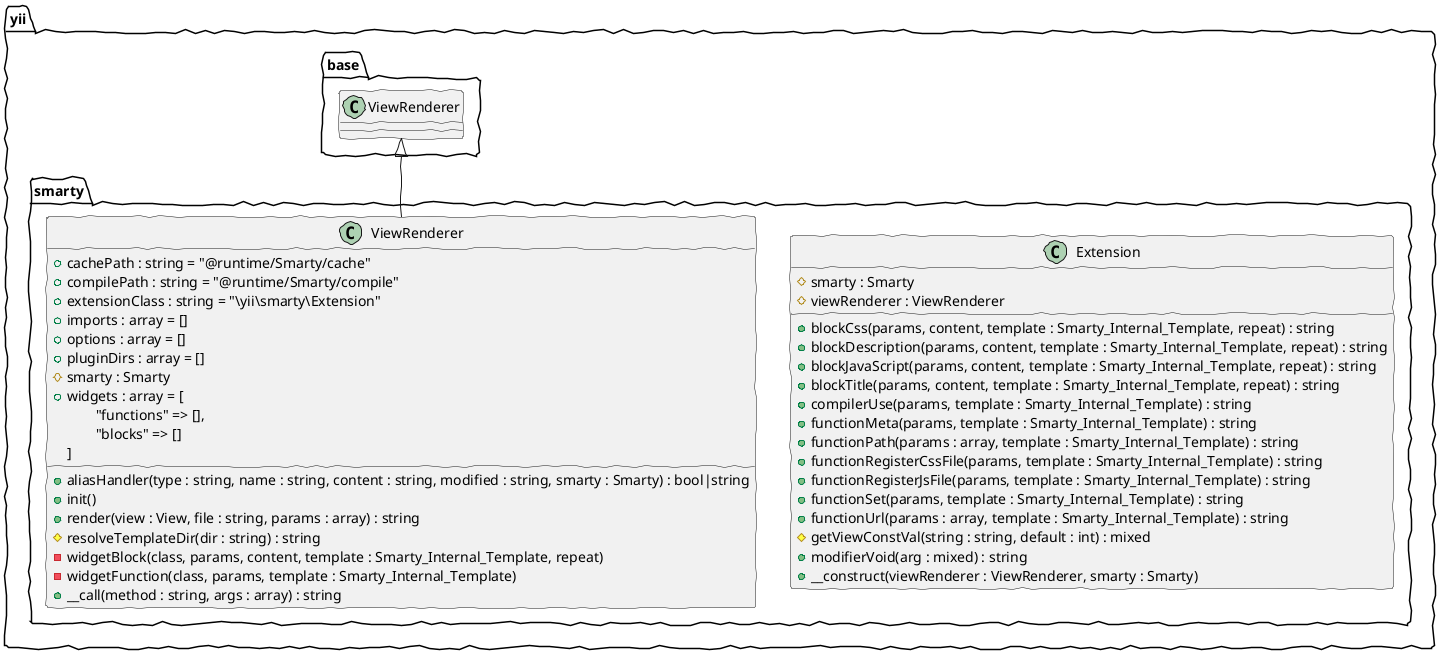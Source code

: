 @startuml
skinparam handwritten true
class yii.smarty.Extension {
    #smarty : Smarty
    #viewRenderer : ViewRenderer
    +blockCss(params, content, template : Smarty_Internal_Template, repeat) : string
    +blockDescription(params, content, template : Smarty_Internal_Template, repeat) : string
    +blockJavaScript(params, content, template : Smarty_Internal_Template, repeat) : string
    +blockTitle(params, content, template : Smarty_Internal_Template, repeat) : string
    +compilerUse(params, template : Smarty_Internal_Template) : string
    +functionMeta(params, template : Smarty_Internal_Template) : string
    +functionPath(params : array, template : Smarty_Internal_Template) : string
    +functionRegisterCssFile(params, template : Smarty_Internal_Template) : string
    +functionRegisterJsFile(params, template : Smarty_Internal_Template) : string
    +functionSet(params, template : Smarty_Internal_Template) : string
    +functionUrl(params : array, template : Smarty_Internal_Template) : string
    #getViewConstVal(string : string, default : int) : mixed
    +modifierVoid(arg : mixed) : string
    +__construct(viewRenderer : ViewRenderer, smarty : Smarty)
}
class yii.smarty.ViewRenderer {
    +cachePath : string = "@runtime/Smarty/cache"
    +compilePath : string = "@runtime/Smarty/compile"
    +extensionClass : string = "\yii\smarty\Extension"
    +imports : array = []
    +options : array = []
    +pluginDirs : array = []
    #smarty : Smarty
    +widgets : array = [
        \t"functions" => [],
        \t"blocks" => []
    ]
    +aliasHandler(type : string, name : string, content : string, modified : string, smarty : Smarty) : bool|string
    +init()
    +render(view : View, file : string, params : array) : string
    #resolveTemplateDir(dir : string) : string
    -widgetBlock(class, params, content, template : Smarty_Internal_Template, repeat)
    -widgetFunction(class, params, template : Smarty_Internal_Template)
    +__call(method : string, args : array) : string
}
class yii.smarty.ViewRenderer extends yii.base.ViewRenderer
@enduml
